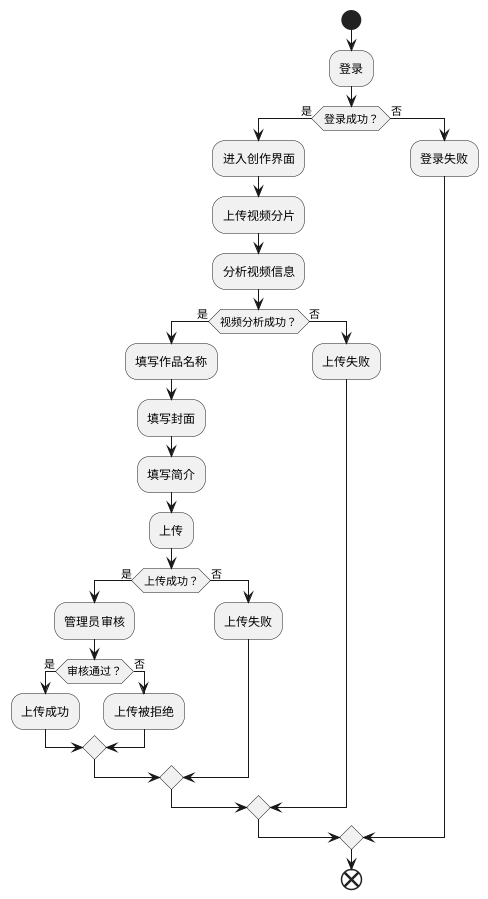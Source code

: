 @startuml

start

:登录;
if (登录成功？) then (是)
  :进入创作界面;
  :上传视频分片;
  :分析视频信息;
  if (视频分析成功？) then (是)
    :填写作品名称;
    :填写封面;
    :填写简介;
    :上传;
    if (上传成功？) then (是)
      :管理员审核;
      if (审核通过？) then (是)
        :上传成功;
      else (否)
        :上传被拒绝;
      endif
    else (否)
      :上传失败;
    endif
  else (否)
    :上传失败;
  endif
else (否)
  :登录失败;
endif

end

@enduml
